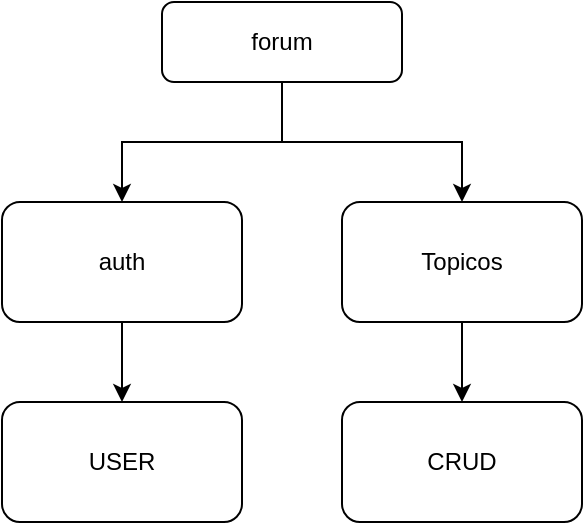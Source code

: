 <mxfile version="20.3.0" type="device"><diagram id="C5RBs43oDa-KdzZeNtuy" name="Page-1"><mxGraphModel dx="1422" dy="836" grid="1" gridSize="10" guides="1" tooltips="1" connect="1" arrows="1" fold="1" page="1" pageScale="1" pageWidth="827" pageHeight="1169" math="0" shadow="0"><root><mxCell id="WIyWlLk6GJQsqaUBKTNV-0"/><mxCell id="WIyWlLk6GJQsqaUBKTNV-1" parent="WIyWlLk6GJQsqaUBKTNV-0"/><mxCell id="Jq4qrgkMT5pkBKcrVkvm-1" value="" style="edgeStyle=orthogonalEdgeStyle;rounded=0;orthogonalLoop=1;jettySize=auto;html=1;" edge="1" parent="WIyWlLk6GJQsqaUBKTNV-1" source="WIyWlLk6GJQsqaUBKTNV-3" target="Jq4qrgkMT5pkBKcrVkvm-0"><mxGeometry relative="1" as="geometry"/></mxCell><mxCell id="Jq4qrgkMT5pkBKcrVkvm-3" value="" style="edgeStyle=orthogonalEdgeStyle;rounded=0;orthogonalLoop=1;jettySize=auto;html=1;" edge="1" parent="WIyWlLk6GJQsqaUBKTNV-1" source="WIyWlLk6GJQsqaUBKTNV-3" target="Jq4qrgkMT5pkBKcrVkvm-2"><mxGeometry relative="1" as="geometry"/></mxCell><mxCell id="WIyWlLk6GJQsqaUBKTNV-3" value="forum" style="rounded=1;whiteSpace=wrap;html=1;fontSize=12;glass=0;strokeWidth=1;shadow=0;" parent="WIyWlLk6GJQsqaUBKTNV-1" vertex="1"><mxGeometry x="310" y="160" width="120" height="40" as="geometry"/></mxCell><mxCell id="Jq4qrgkMT5pkBKcrVkvm-5" value="" style="edgeStyle=orthogonalEdgeStyle;rounded=0;orthogonalLoop=1;jettySize=auto;html=1;" edge="1" parent="WIyWlLk6GJQsqaUBKTNV-1" source="Jq4qrgkMT5pkBKcrVkvm-0" target="Jq4qrgkMT5pkBKcrVkvm-4"><mxGeometry relative="1" as="geometry"/></mxCell><mxCell id="Jq4qrgkMT5pkBKcrVkvm-0" value="Topicos" style="whiteSpace=wrap;html=1;rounded=1;glass=0;strokeWidth=1;shadow=0;" vertex="1" parent="WIyWlLk6GJQsqaUBKTNV-1"><mxGeometry x="400" y="260" width="120" height="60" as="geometry"/></mxCell><mxCell id="Jq4qrgkMT5pkBKcrVkvm-7" value="" style="edgeStyle=orthogonalEdgeStyle;rounded=0;orthogonalLoop=1;jettySize=auto;html=1;" edge="1" parent="WIyWlLk6GJQsqaUBKTNV-1" source="Jq4qrgkMT5pkBKcrVkvm-2" target="Jq4qrgkMT5pkBKcrVkvm-6"><mxGeometry relative="1" as="geometry"/></mxCell><mxCell id="Jq4qrgkMT5pkBKcrVkvm-2" value="auth" style="whiteSpace=wrap;html=1;rounded=1;glass=0;strokeWidth=1;shadow=0;" vertex="1" parent="WIyWlLk6GJQsqaUBKTNV-1"><mxGeometry x="230" y="260" width="120" height="60" as="geometry"/></mxCell><mxCell id="Jq4qrgkMT5pkBKcrVkvm-4" value="CRUD" style="whiteSpace=wrap;html=1;rounded=1;glass=0;strokeWidth=1;shadow=0;" vertex="1" parent="WIyWlLk6GJQsqaUBKTNV-1"><mxGeometry x="400" y="360" width="120" height="60" as="geometry"/></mxCell><mxCell id="Jq4qrgkMT5pkBKcrVkvm-6" value="USER" style="whiteSpace=wrap;html=1;rounded=1;glass=0;strokeWidth=1;shadow=0;" vertex="1" parent="WIyWlLk6GJQsqaUBKTNV-1"><mxGeometry x="230" y="360" width="120" height="60" as="geometry"/></mxCell></root></mxGraphModel></diagram></mxfile>